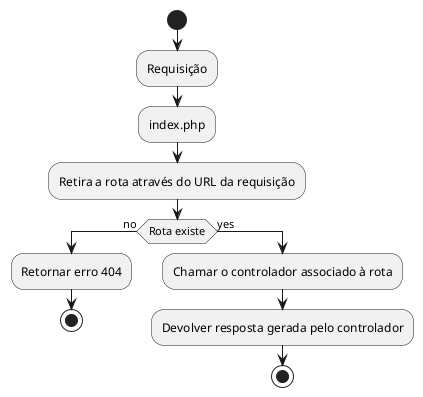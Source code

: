 @startuml
skinparam Monochrome true

start
:Requisição;
:index.php;
:Retira a rota através do URL da requisição;
if (Rota existe) then(no)
    :Retornar erro 404;
    stop
else (yes)
    :Chamar o controlador associado à rota;
    :Devolver resposta gerada pelo controlador;
    stop
endif

@enduml